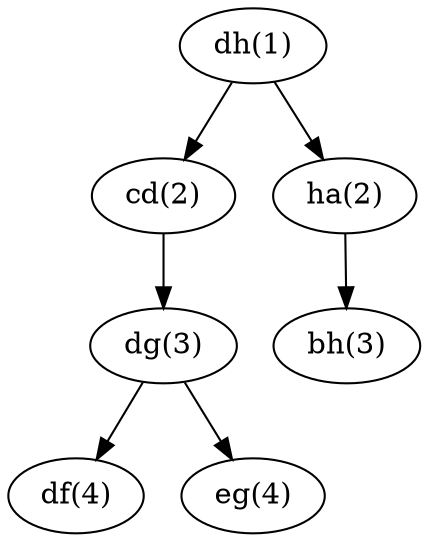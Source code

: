 digraph {
	df [label="df(4)"];
	dg [label="dg(3)"]; dg -> df; dg -> eg;
	eg [label="eg(4)"];
	cd [label="cd(2)"]; cd -> dg;
	dh [label="dh(1)"]; dh -> cd; dh -> ha;
	ha [label="ha(2)"]; ha -> bh;
	bh [label="bh(3)"];
}
